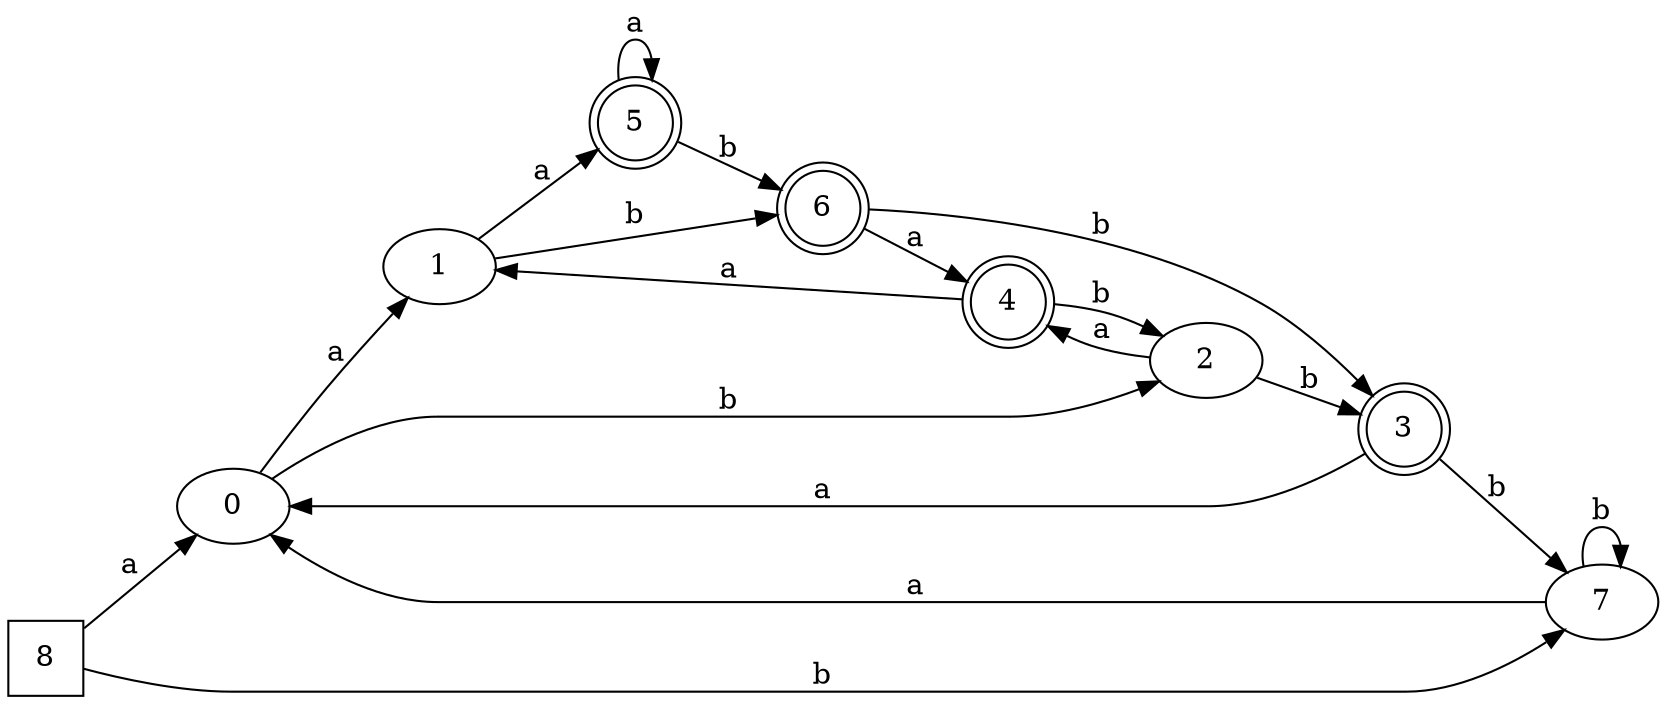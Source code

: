 digraph G {
	rankdir=LR;
	0->1[ label=a ];
	0->2[ label=b ];
	2->3[ label=b ];
	2->4[ label=a ];
	5->5[ label=a ];
	5->6[ label=b ];
	3->7[ label=b ];
	3->0[ label=a ];
	8->0[ label=a ];
	8->7[ label=b ];
	7->0[ label=a ];
	7->7[ label=b ];
	1->5[ label=a ];
	1->6[ label=b ];
	6->4[ label=a ];
	6->3[ label=b ];
	4->1[ label=a ];
	4->2[ label=b ];
	0;
	1;
	2;
	3 [ shape=doublecircle ];
	4 [ shape=doublecircle ];
	5 [ shape=doublecircle ];
	6 [ shape=doublecircle ];
	7;
	8 [ shape=square ];

}

